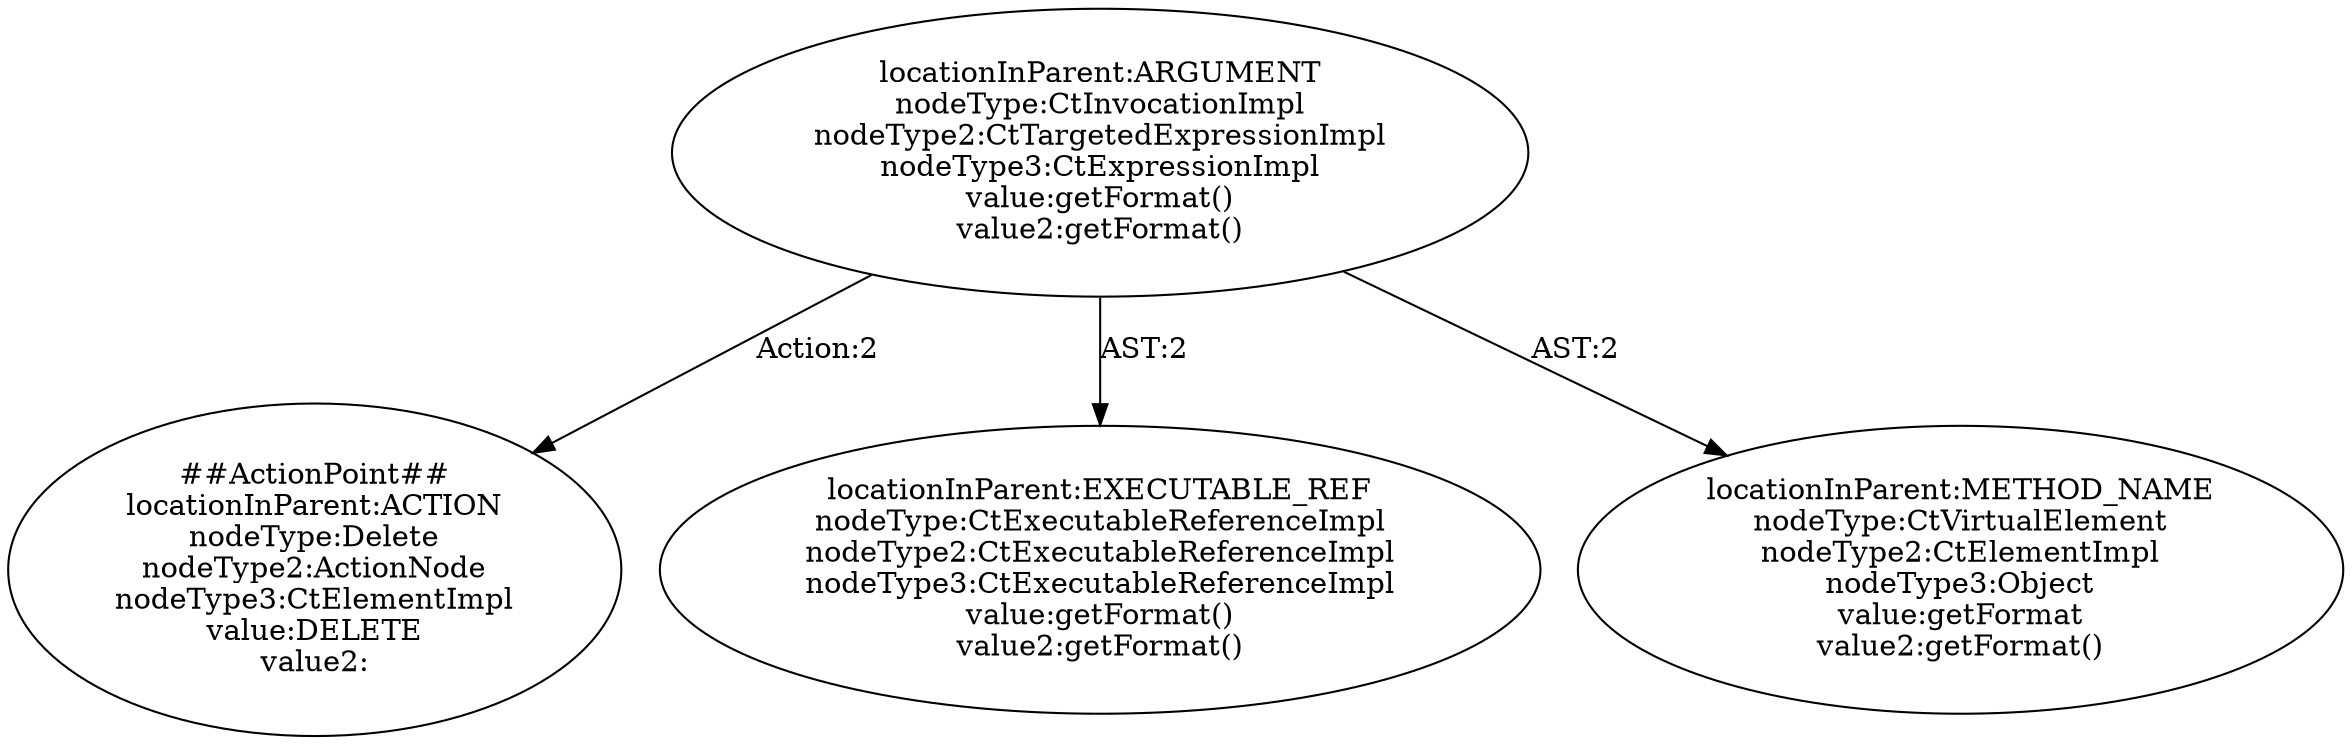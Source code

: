 digraph "Pattern" {
0 [label="##ActionPoint##
locationInParent:ACTION
nodeType:Delete
nodeType2:ActionNode
nodeType3:CtElementImpl
value:DELETE
value2:" shape=ellipse]
1 [label="locationInParent:ARGUMENT
nodeType:CtInvocationImpl
nodeType2:CtTargetedExpressionImpl
nodeType3:CtExpressionImpl
value:getFormat()
value2:getFormat()" shape=ellipse]
2 [label="locationInParent:EXECUTABLE_REF
nodeType:CtExecutableReferenceImpl
nodeType2:CtExecutableReferenceImpl
nodeType3:CtExecutableReferenceImpl
value:getFormat()
value2:getFormat()" shape=ellipse]
3 [label="locationInParent:METHOD_NAME
nodeType:CtVirtualElement
nodeType2:CtElementImpl
nodeType3:Object
value:getFormat
value2:getFormat()" shape=ellipse]
1 -> 0 [label="Action:2"];
1 -> 3 [label="AST:2"];
1 -> 2 [label="AST:2"];
}